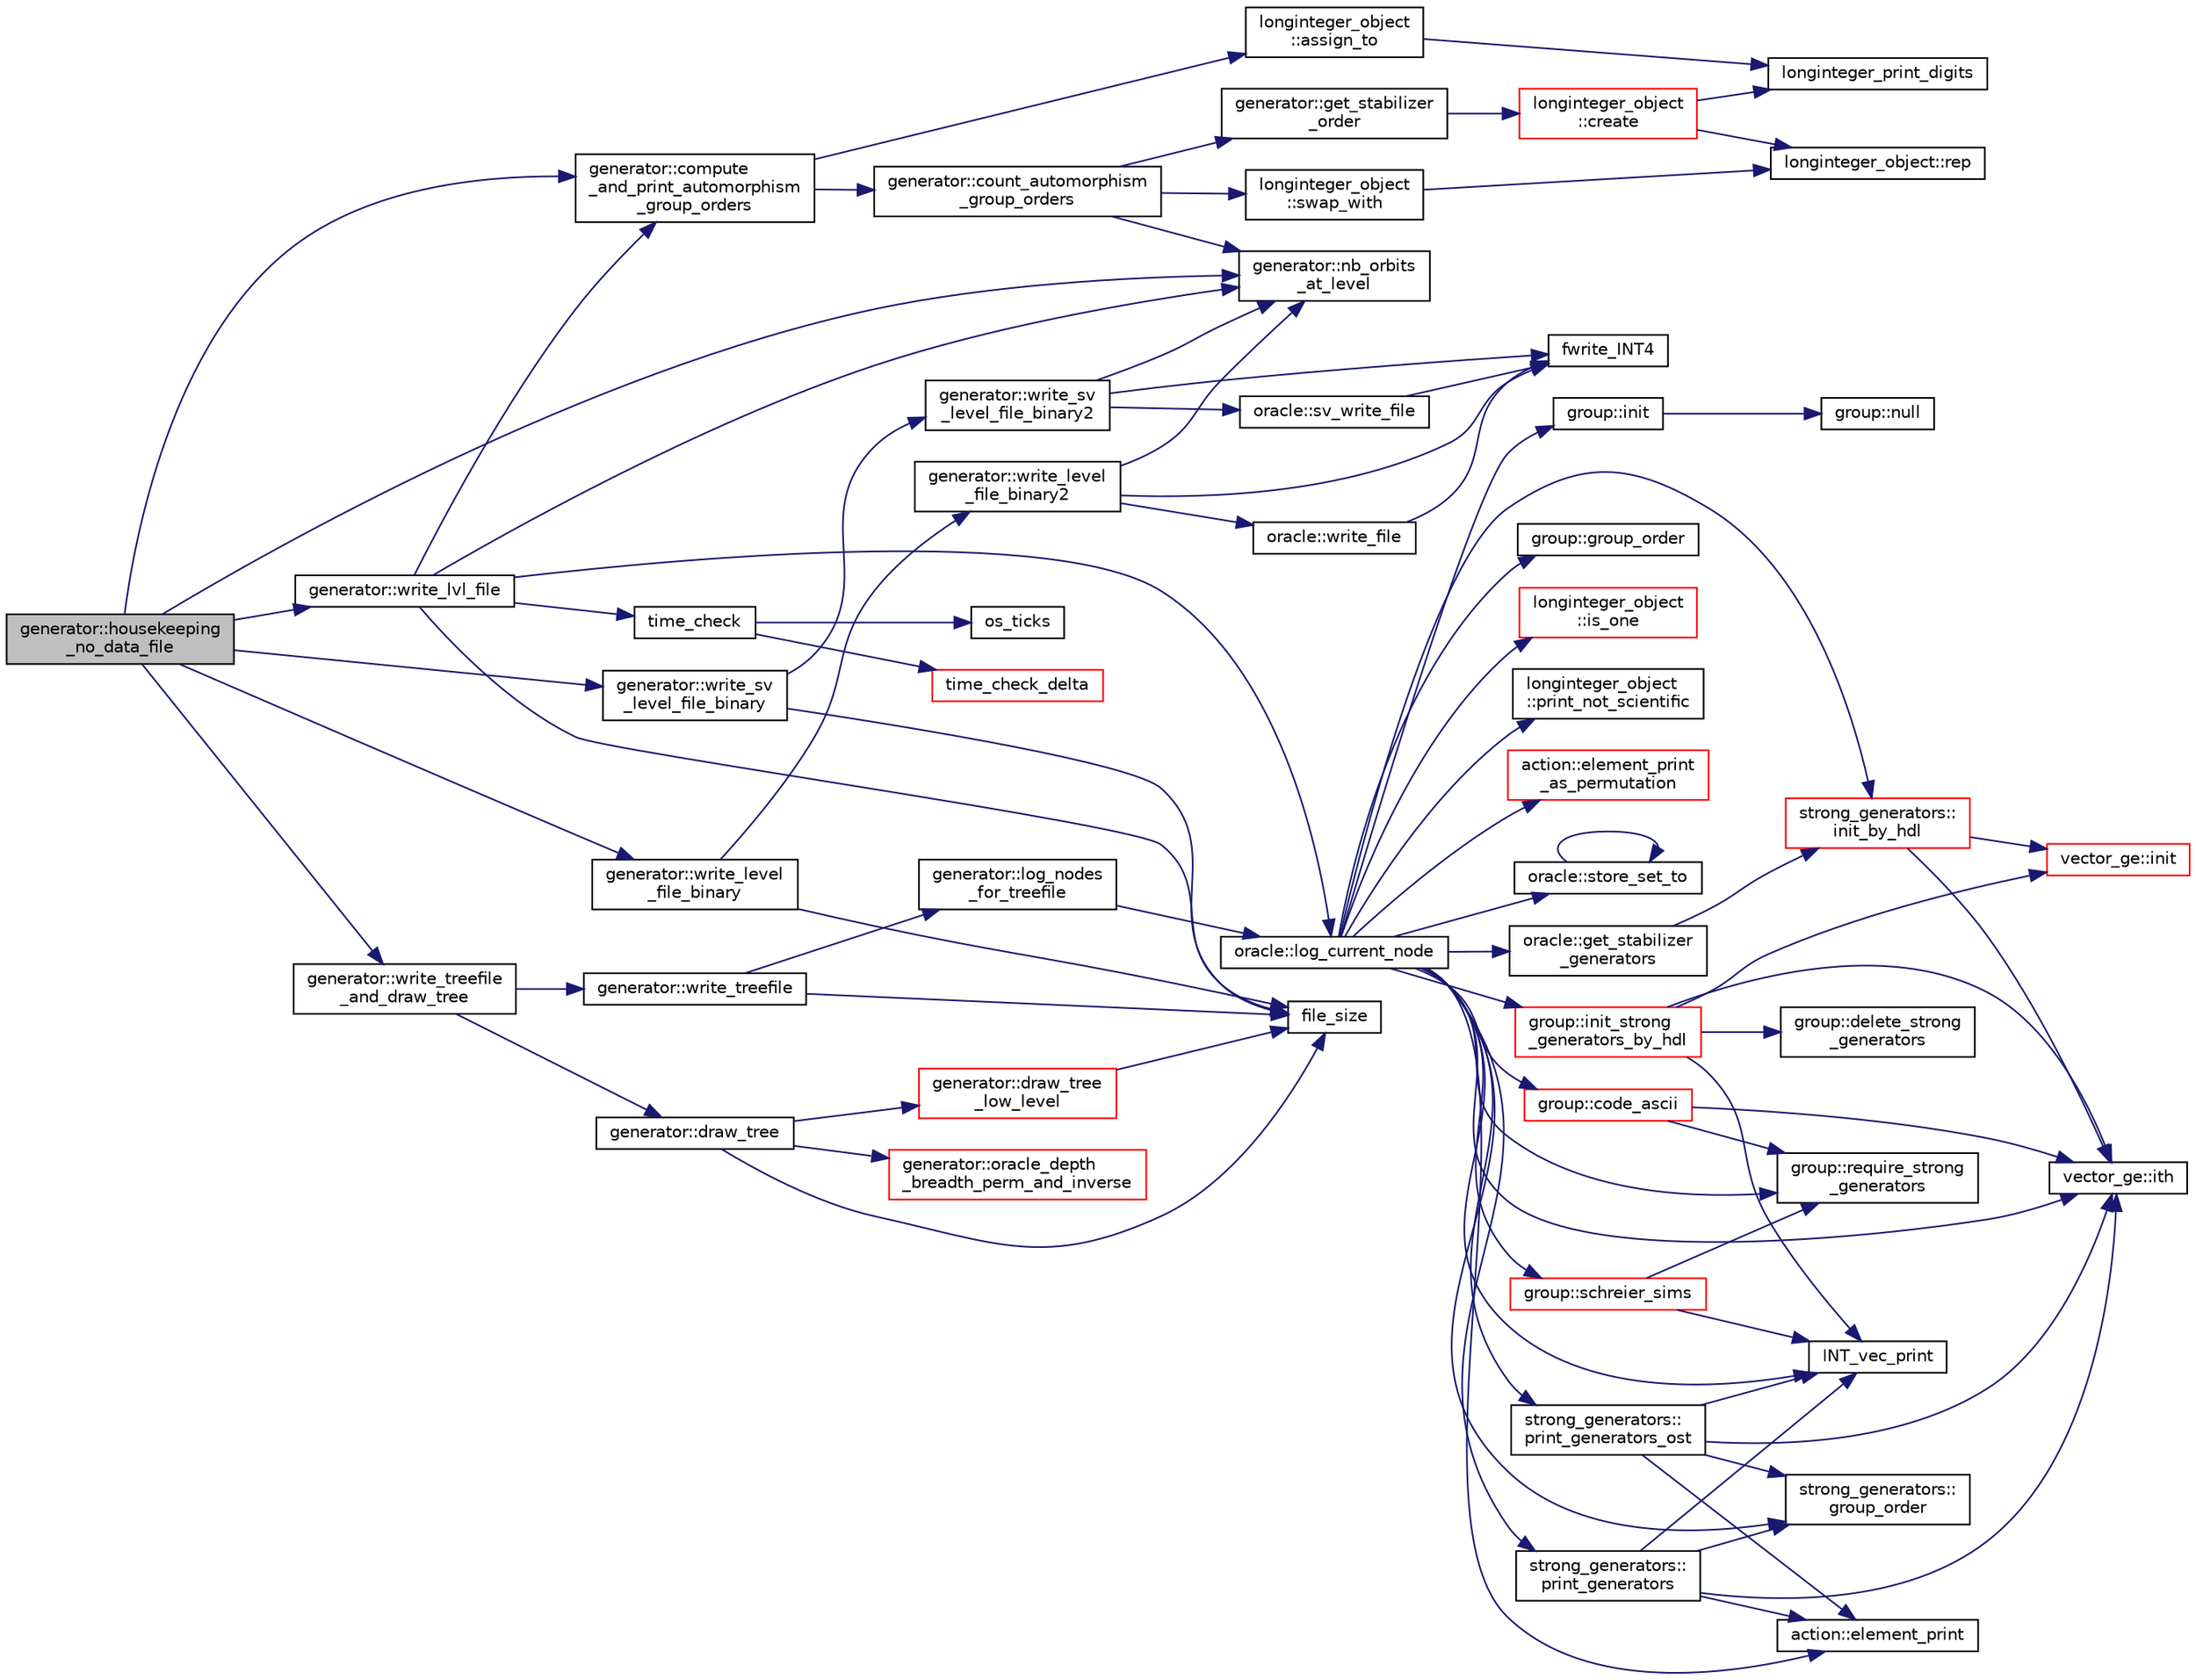digraph "generator::housekeeping_no_data_file"
{
  edge [fontname="Helvetica",fontsize="10",labelfontname="Helvetica",labelfontsize="10"];
  node [fontname="Helvetica",fontsize="10",shape=record];
  rankdir="LR";
  Node9577 [label="generator::housekeeping\l_no_data_file",height=0.2,width=0.4,color="black", fillcolor="grey75", style="filled", fontcolor="black"];
  Node9577 -> Node9578 [color="midnightblue",fontsize="10",style="solid",fontname="Helvetica"];
  Node9578 [label="generator::nb_orbits\l_at_level",height=0.2,width=0.4,color="black", fillcolor="white", style="filled",URL="$d7/d73/classgenerator.html#a020f3d8378448310d044a4a24fadf301"];
  Node9577 -> Node9579 [color="midnightblue",fontsize="10",style="solid",fontname="Helvetica"];
  Node9579 [label="generator::compute\l_and_print_automorphism\l_group_orders",height=0.2,width=0.4,color="black", fillcolor="white", style="filled",URL="$d7/d73/classgenerator.html#a97568500aaf76ce2d931cef80a25ee57"];
  Node9579 -> Node9580 [color="midnightblue",fontsize="10",style="solid",fontname="Helvetica"];
  Node9580 [label="generator::count_automorphism\l_group_orders",height=0.2,width=0.4,color="black", fillcolor="white", style="filled",URL="$d7/d73/classgenerator.html#a24c0a9c37f0b2f68c29a9981edce482c"];
  Node9580 -> Node9578 [color="midnightblue",fontsize="10",style="solid",fontname="Helvetica"];
  Node9580 -> Node9581 [color="midnightblue",fontsize="10",style="solid",fontname="Helvetica"];
  Node9581 [label="generator::get_stabilizer\l_order",height=0.2,width=0.4,color="black", fillcolor="white", style="filled",URL="$d7/d73/classgenerator.html#a2a03fc974c76e47e999f3abc99e6b81d"];
  Node9581 -> Node9582 [color="midnightblue",fontsize="10",style="solid",fontname="Helvetica"];
  Node9582 [label="longinteger_object\l::create",height=0.2,width=0.4,color="red", fillcolor="white", style="filled",URL="$dd/d7e/classlonginteger__object.html#a95d2eebc60849c3963a49298b1f498c2"];
  Node9582 -> Node9584 [color="midnightblue",fontsize="10",style="solid",fontname="Helvetica"];
  Node9584 [label="longinteger_print_digits",height=0.2,width=0.4,color="black", fillcolor="white", style="filled",URL="$de/dc5/algebra__and__number__theory_8h.html#ac2bac7b12f5b6440b8dad275cd7a157d"];
  Node9582 -> Node9585 [color="midnightblue",fontsize="10",style="solid",fontname="Helvetica"];
  Node9585 [label="longinteger_object::rep",height=0.2,width=0.4,color="black", fillcolor="white", style="filled",URL="$dd/d7e/classlonginteger__object.html#a3ecaf12738cc721d281c416503f241e2"];
  Node9580 -> Node9588 [color="midnightblue",fontsize="10",style="solid",fontname="Helvetica"];
  Node9588 [label="longinteger_object\l::swap_with",height=0.2,width=0.4,color="black", fillcolor="white", style="filled",URL="$dd/d7e/classlonginteger__object.html#ad5b3a13ab9dd9194219627600890aed5"];
  Node9588 -> Node9585 [color="midnightblue",fontsize="10",style="solid",fontname="Helvetica"];
  Node9579 -> Node9589 [color="midnightblue",fontsize="10",style="solid",fontname="Helvetica"];
  Node9589 [label="longinteger_object\l::assign_to",height=0.2,width=0.4,color="black", fillcolor="white", style="filled",URL="$dd/d7e/classlonginteger__object.html#a891b9d0947bfce181245ab5cffe9482a"];
  Node9589 -> Node9584 [color="midnightblue",fontsize="10",style="solid",fontname="Helvetica"];
  Node9577 -> Node9590 [color="midnightblue",fontsize="10",style="solid",fontname="Helvetica"];
  Node9590 [label="generator::write_level\l_file_binary",height=0.2,width=0.4,color="black", fillcolor="white", style="filled",URL="$d7/d73/classgenerator.html#a68629f7faf4c4931f397761f1fdb1463"];
  Node9590 -> Node9591 [color="midnightblue",fontsize="10",style="solid",fontname="Helvetica"];
  Node9591 [label="generator::write_level\l_file_binary2",height=0.2,width=0.4,color="black", fillcolor="white", style="filled",URL="$d7/d73/classgenerator.html#ae37a4c0debe10a44f17db9fb618578ec"];
  Node9591 -> Node9578 [color="midnightblue",fontsize="10",style="solid",fontname="Helvetica"];
  Node9591 -> Node9592 [color="midnightblue",fontsize="10",style="solid",fontname="Helvetica"];
  Node9592 [label="fwrite_INT4",height=0.2,width=0.4,color="black", fillcolor="white", style="filled",URL="$df/dbf/sajeeb_8_c.html#a2e1091b3187c01029a1a1453ce9e8639"];
  Node9591 -> Node9593 [color="midnightblue",fontsize="10",style="solid",fontname="Helvetica"];
  Node9593 [label="oracle::write_file",height=0.2,width=0.4,color="black", fillcolor="white", style="filled",URL="$d7/da7/classoracle.html#af69a81f09a0590a7d75e97126d481ceb"];
  Node9593 -> Node9592 [color="midnightblue",fontsize="10",style="solid",fontname="Helvetica"];
  Node9590 -> Node9594 [color="midnightblue",fontsize="10",style="solid",fontname="Helvetica"];
  Node9594 [label="file_size",height=0.2,width=0.4,color="black", fillcolor="white", style="filled",URL="$df/dbf/sajeeb_8_c.html#a5c37cf5785204b6e9adf647dc14d0e50"];
  Node9577 -> Node9595 [color="midnightblue",fontsize="10",style="solid",fontname="Helvetica"];
  Node9595 [label="generator::write_sv\l_level_file_binary",height=0.2,width=0.4,color="black", fillcolor="white", style="filled",URL="$d7/d73/classgenerator.html#ae182254fd2172f14e69dabfd3c63ccdf"];
  Node9595 -> Node9596 [color="midnightblue",fontsize="10",style="solid",fontname="Helvetica"];
  Node9596 [label="generator::write_sv\l_level_file_binary2",height=0.2,width=0.4,color="black", fillcolor="white", style="filled",URL="$d7/d73/classgenerator.html#aee3610f6c181222f40c5ea0ad941ec2c"];
  Node9596 -> Node9578 [color="midnightblue",fontsize="10",style="solid",fontname="Helvetica"];
  Node9596 -> Node9592 [color="midnightblue",fontsize="10",style="solid",fontname="Helvetica"];
  Node9596 -> Node9597 [color="midnightblue",fontsize="10",style="solid",fontname="Helvetica"];
  Node9597 [label="oracle::sv_write_file",height=0.2,width=0.4,color="black", fillcolor="white", style="filled",URL="$d7/da7/classoracle.html#a6d213afc98b633eb3893778c186eb95b"];
  Node9597 -> Node9592 [color="midnightblue",fontsize="10",style="solid",fontname="Helvetica"];
  Node9595 -> Node9594 [color="midnightblue",fontsize="10",style="solid",fontname="Helvetica"];
  Node9577 -> Node9598 [color="midnightblue",fontsize="10",style="solid",fontname="Helvetica"];
  Node9598 [label="generator::write_lvl_file",height=0.2,width=0.4,color="black", fillcolor="white", style="filled",URL="$d7/d73/classgenerator.html#a3d343cf5a5831b03d1bda3d89b1dd935"];
  Node9598 -> Node9578 [color="midnightblue",fontsize="10",style="solid",fontname="Helvetica"];
  Node9598 -> Node9599 [color="midnightblue",fontsize="10",style="solid",fontname="Helvetica"];
  Node9599 [label="oracle::log_current_node",height=0.2,width=0.4,color="black", fillcolor="white", style="filled",URL="$d7/da7/classoracle.html#a51f9cd387e52812e9a67f4d9cfcca603"];
  Node9599 -> Node9600 [color="midnightblue",fontsize="10",style="solid",fontname="Helvetica"];
  Node9600 [label="oracle::store_set_to",height=0.2,width=0.4,color="black", fillcolor="white", style="filled",URL="$d7/da7/classoracle.html#a4489d03d342f31d1e64632ce4d0e700d"];
  Node9600 -> Node9600 [color="midnightblue",fontsize="10",style="solid",fontname="Helvetica"];
  Node9599 -> Node9601 [color="midnightblue",fontsize="10",style="solid",fontname="Helvetica"];
  Node9601 [label="group::init",height=0.2,width=0.4,color="black", fillcolor="white", style="filled",URL="$d1/db7/classgroup.html#a9f5de0500658e265332c7f62c0d3962d"];
  Node9601 -> Node9602 [color="midnightblue",fontsize="10",style="solid",fontname="Helvetica"];
  Node9602 [label="group::null",height=0.2,width=0.4,color="black", fillcolor="white", style="filled",URL="$d1/db7/classgroup.html#a25f33ef4c9370d6cefa29b0c49f64a18"];
  Node9599 -> Node9603 [color="midnightblue",fontsize="10",style="solid",fontname="Helvetica"];
  Node9603 [label="group::init_strong\l_generators_by_hdl",height=0.2,width=0.4,color="red", fillcolor="white", style="filled",URL="$d1/db7/classgroup.html#a65100d600cfb0955dae3582a2d6a2532"];
  Node9603 -> Node9604 [color="midnightblue",fontsize="10",style="solid",fontname="Helvetica"];
  Node9604 [label="INT_vec_print",height=0.2,width=0.4,color="black", fillcolor="white", style="filled",URL="$df/dbf/sajeeb_8_c.html#a79a5901af0b47dd0d694109543c027fe"];
  Node9603 -> Node9605 [color="midnightblue",fontsize="10",style="solid",fontname="Helvetica"];
  Node9605 [label="group::delete_strong\l_generators",height=0.2,width=0.4,color="black", fillcolor="white", style="filled",URL="$d1/db7/classgroup.html#a36c96bdf4428fdf236dfabab0f82b898"];
  Node9603 -> Node9606 [color="midnightblue",fontsize="10",style="solid",fontname="Helvetica"];
  Node9606 [label="vector_ge::init",height=0.2,width=0.4,color="red", fillcolor="white", style="filled",URL="$d4/d6e/classvector__ge.html#afe1d6befd1f1501e6be34afbaa9d30a8"];
  Node9603 -> Node9610 [color="midnightblue",fontsize="10",style="solid",fontname="Helvetica"];
  Node9610 [label="vector_ge::ith",height=0.2,width=0.4,color="black", fillcolor="white", style="filled",URL="$d4/d6e/classvector__ge.html#a1ff002e8b746a9beb119d57dcd4a15ff"];
  Node9599 -> Node9611 [color="midnightblue",fontsize="10",style="solid",fontname="Helvetica"];
  Node9611 [label="strong_generators::\linit_by_hdl",height=0.2,width=0.4,color="red", fillcolor="white", style="filled",URL="$dc/d09/classstrong__generators.html#abe6e1f35365f6d69d230bf0869c32596"];
  Node9611 -> Node9606 [color="midnightblue",fontsize="10",style="solid",fontname="Helvetica"];
  Node9611 -> Node9610 [color="midnightblue",fontsize="10",style="solid",fontname="Helvetica"];
  Node9599 -> Node9613 [color="midnightblue",fontsize="10",style="solid",fontname="Helvetica"];
  Node9613 [label="strong_generators::\lprint_generators",height=0.2,width=0.4,color="black", fillcolor="white", style="filled",URL="$dc/d09/classstrong__generators.html#adccd259b435afd96d89cd664daa6c897"];
  Node9613 -> Node9614 [color="midnightblue",fontsize="10",style="solid",fontname="Helvetica"];
  Node9614 [label="strong_generators::\lgroup_order",height=0.2,width=0.4,color="black", fillcolor="white", style="filled",URL="$dc/d09/classstrong__generators.html#a91f453c2bfd6502b96f4b4eed16beb20"];
  Node9613 -> Node9604 [color="midnightblue",fontsize="10",style="solid",fontname="Helvetica"];
  Node9613 -> Node9615 [color="midnightblue",fontsize="10",style="solid",fontname="Helvetica"];
  Node9615 [label="action::element_print",height=0.2,width=0.4,color="black", fillcolor="white", style="filled",URL="$d2/d86/classaction.html#ae38c3ef3c1125213733d63c6fc3c40cd"];
  Node9613 -> Node9610 [color="midnightblue",fontsize="10",style="solid",fontname="Helvetica"];
  Node9599 -> Node9604 [color="midnightblue",fontsize="10",style="solid",fontname="Helvetica"];
  Node9599 -> Node9616 [color="midnightblue",fontsize="10",style="solid",fontname="Helvetica"];
  Node9616 [label="group::schreier_sims",height=0.2,width=0.4,color="red", fillcolor="white", style="filled",URL="$d1/db7/classgroup.html#a224ed784f302897ca0c0e578446afa08"];
  Node9616 -> Node9617 [color="midnightblue",fontsize="10",style="solid",fontname="Helvetica"];
  Node9617 [label="group::require_strong\l_generators",height=0.2,width=0.4,color="black", fillcolor="white", style="filled",URL="$d1/db7/classgroup.html#adfc3de74ab859ba6dba668b50efaf392"];
  Node9616 -> Node9604 [color="midnightblue",fontsize="10",style="solid",fontname="Helvetica"];
  Node9599 -> Node9633 [color="midnightblue",fontsize="10",style="solid",fontname="Helvetica"];
  Node9633 [label="group::group_order",height=0.2,width=0.4,color="black", fillcolor="white", style="filled",URL="$d1/db7/classgroup.html#a2d70bcf6a1495e7fb8e16ba7dfadb725"];
  Node9599 -> Node9634 [color="midnightblue",fontsize="10",style="solid",fontname="Helvetica"];
  Node9634 [label="longinteger_object\l::is_one",height=0.2,width=0.4,color="red", fillcolor="white", style="filled",URL="$dd/d7e/classlonginteger__object.html#adeab597c8bb66f36eb085f046d1df656"];
  Node9599 -> Node9636 [color="midnightblue",fontsize="10",style="solid",fontname="Helvetica"];
  Node9636 [label="longinteger_object\l::print_not_scientific",height=0.2,width=0.4,color="black", fillcolor="white", style="filled",URL="$dd/d7e/classlonginteger__object.html#ab80ea5c103cf97de662da3f1c79b2dd4"];
  Node9599 -> Node9637 [color="midnightblue",fontsize="10",style="solid",fontname="Helvetica"];
  Node9637 [label="group::code_ascii",height=0.2,width=0.4,color="red", fillcolor="white", style="filled",URL="$d1/db7/classgroup.html#abb93ebcd087d3f1146f32c2b5203f913"];
  Node9637 -> Node9617 [color="midnightblue",fontsize="10",style="solid",fontname="Helvetica"];
  Node9637 -> Node9610 [color="midnightblue",fontsize="10",style="solid",fontname="Helvetica"];
  Node9599 -> Node9642 [color="midnightblue",fontsize="10",style="solid",fontname="Helvetica"];
  Node9642 [label="oracle::get_stabilizer\l_generators",height=0.2,width=0.4,color="black", fillcolor="white", style="filled",URL="$d7/da7/classoracle.html#a55d6b99a05f74278f7cb0e9d9761da24"];
  Node9642 -> Node9611 [color="midnightblue",fontsize="10",style="solid",fontname="Helvetica"];
  Node9599 -> Node9614 [color="midnightblue",fontsize="10",style="solid",fontname="Helvetica"];
  Node9599 -> Node9643 [color="midnightblue",fontsize="10",style="solid",fontname="Helvetica"];
  Node9643 [label="strong_generators::\lprint_generators_ost",height=0.2,width=0.4,color="black", fillcolor="white", style="filled",URL="$dc/d09/classstrong__generators.html#a7d93ea4f786018272e813207f3c124b4"];
  Node9643 -> Node9614 [color="midnightblue",fontsize="10",style="solid",fontname="Helvetica"];
  Node9643 -> Node9604 [color="midnightblue",fontsize="10",style="solid",fontname="Helvetica"];
  Node9643 -> Node9615 [color="midnightblue",fontsize="10",style="solid",fontname="Helvetica"];
  Node9643 -> Node9610 [color="midnightblue",fontsize="10",style="solid",fontname="Helvetica"];
  Node9599 -> Node9617 [color="midnightblue",fontsize="10",style="solid",fontname="Helvetica"];
  Node9599 -> Node9615 [color="midnightblue",fontsize="10",style="solid",fontname="Helvetica"];
  Node9599 -> Node9610 [color="midnightblue",fontsize="10",style="solid",fontname="Helvetica"];
  Node9599 -> Node9644 [color="midnightblue",fontsize="10",style="solid",fontname="Helvetica"];
  Node9644 [label="action::element_print\l_as_permutation",height=0.2,width=0.4,color="red", fillcolor="white", style="filled",URL="$d2/d86/classaction.html#a2975618a8203187b688a67c947150bb8"];
  Node9598 -> Node9650 [color="midnightblue",fontsize="10",style="solid",fontname="Helvetica"];
  Node9650 [label="time_check",height=0.2,width=0.4,color="black", fillcolor="white", style="filled",URL="$d9/d60/discreta_8h.html#a04d64356f0c7cb798e55daec998c527e"];
  Node9650 -> Node9651 [color="midnightblue",fontsize="10",style="solid",fontname="Helvetica"];
  Node9651 [label="os_ticks",height=0.2,width=0.4,color="black", fillcolor="white", style="filled",URL="$d5/db4/io__and__os_8h.html#a3da6d2b09e35d569adb7101dffcb5224"];
  Node9650 -> Node9652 [color="midnightblue",fontsize="10",style="solid",fontname="Helvetica"];
  Node9652 [label="time_check_delta",height=0.2,width=0.4,color="red", fillcolor="white", style="filled",URL="$d3/d72/global_8_c.html#a89a8565e34c7dcbb97180cd6af7454a1"];
  Node9598 -> Node9579 [color="midnightblue",fontsize="10",style="solid",fontname="Helvetica"];
  Node9598 -> Node9594 [color="midnightblue",fontsize="10",style="solid",fontname="Helvetica"];
  Node9577 -> Node9655 [color="midnightblue",fontsize="10",style="solid",fontname="Helvetica"];
  Node9655 [label="generator::write_treefile\l_and_draw_tree",height=0.2,width=0.4,color="black", fillcolor="white", style="filled",URL="$d7/d73/classgenerator.html#a70c78f45dba413014287e8cde2f7d6b5"];
  Node9655 -> Node9656 [color="midnightblue",fontsize="10",style="solid",fontname="Helvetica"];
  Node9656 [label="generator::write_treefile",height=0.2,width=0.4,color="black", fillcolor="white", style="filled",URL="$d7/d73/classgenerator.html#a5c684cbe4faa75f676549200c475f5c3"];
  Node9656 -> Node9657 [color="midnightblue",fontsize="10",style="solid",fontname="Helvetica"];
  Node9657 [label="generator::log_nodes\l_for_treefile",height=0.2,width=0.4,color="black", fillcolor="white", style="filled",URL="$d7/d73/classgenerator.html#af759fd46cd675616d4816dddf6cdcab6"];
  Node9657 -> Node9599 [color="midnightblue",fontsize="10",style="solid",fontname="Helvetica"];
  Node9656 -> Node9594 [color="midnightblue",fontsize="10",style="solid",fontname="Helvetica"];
  Node9655 -> Node9658 [color="midnightblue",fontsize="10",style="solid",fontname="Helvetica"];
  Node9658 [label="generator::draw_tree",height=0.2,width=0.4,color="black", fillcolor="white", style="filled",URL="$d7/d73/classgenerator.html#ae3d68e3de8f4a5decdaef2d8008cd4a6"];
  Node9658 -> Node9594 [color="midnightblue",fontsize="10",style="solid",fontname="Helvetica"];
  Node9658 -> Node9659 [color="midnightblue",fontsize="10",style="solid",fontname="Helvetica"];
  Node9659 [label="generator::oracle_depth\l_breadth_perm_and_inverse",height=0.2,width=0.4,color="red", fillcolor="white", style="filled",URL="$d7/d73/classgenerator.html#a74c9122858a1938da934cf16d41b37d8"];
  Node9658 -> Node9661 [color="midnightblue",fontsize="10",style="solid",fontname="Helvetica"];
  Node9661 [label="generator::draw_tree\l_low_level",height=0.2,width=0.4,color="red", fillcolor="white", style="filled",URL="$d7/d73/classgenerator.html#a7ec4c0902ecfc19049792b60526ae446"];
  Node9661 -> Node9594 [color="midnightblue",fontsize="10",style="solid",fontname="Helvetica"];
}
